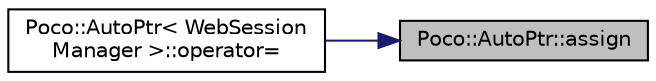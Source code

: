 digraph "Poco::AutoPtr::assign"
{
 // LATEX_PDF_SIZE
  edge [fontname="Helvetica",fontsize="10",labelfontname="Helvetica",labelfontsize="10"];
  node [fontname="Helvetica",fontsize="10",shape=record];
  rankdir="RL";
  Node1 [label="Poco::AutoPtr::assign",height=0.2,width=0.4,color="black", fillcolor="grey75", style="filled", fontcolor="black",tooltip=" "];
  Node1 -> Node2 [dir="back",color="midnightblue",fontsize="10",style="solid"];
  Node2 [label="Poco::AutoPtr\< WebSession\lManager \>::operator=",height=0.2,width=0.4,color="black", fillcolor="white", style="filled",URL="$classPoco_1_1AutoPtr.html#a6934d33db640dcd8e299d0e08c8eac1c",tooltip=" "];
}

